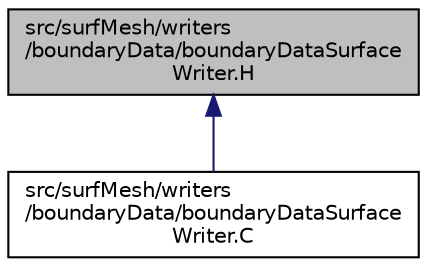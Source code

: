 digraph "src/surfMesh/writers/boundaryData/boundaryDataSurfaceWriter.H"
{
  bgcolor="transparent";
  edge [fontname="Helvetica",fontsize="10",labelfontname="Helvetica",labelfontsize="10"];
  node [fontname="Helvetica",fontsize="10",shape=record];
  Node1 [label="src/surfMesh/writers\l/boundaryData/boundaryDataSurface\lWriter.H",height=0.2,width=0.4,color="black", fillcolor="grey75", style="filled" fontcolor="black"];
  Node1 -> Node2 [dir="back",color="midnightblue",fontsize="10",style="solid",fontname="Helvetica"];
  Node2 [label="src/surfMesh/writers\l/boundaryData/boundaryDataSurface\lWriter.C",height=0.2,width=0.4,color="black",URL="$boundaryDataSurfaceWriter_8C.html"];
}

